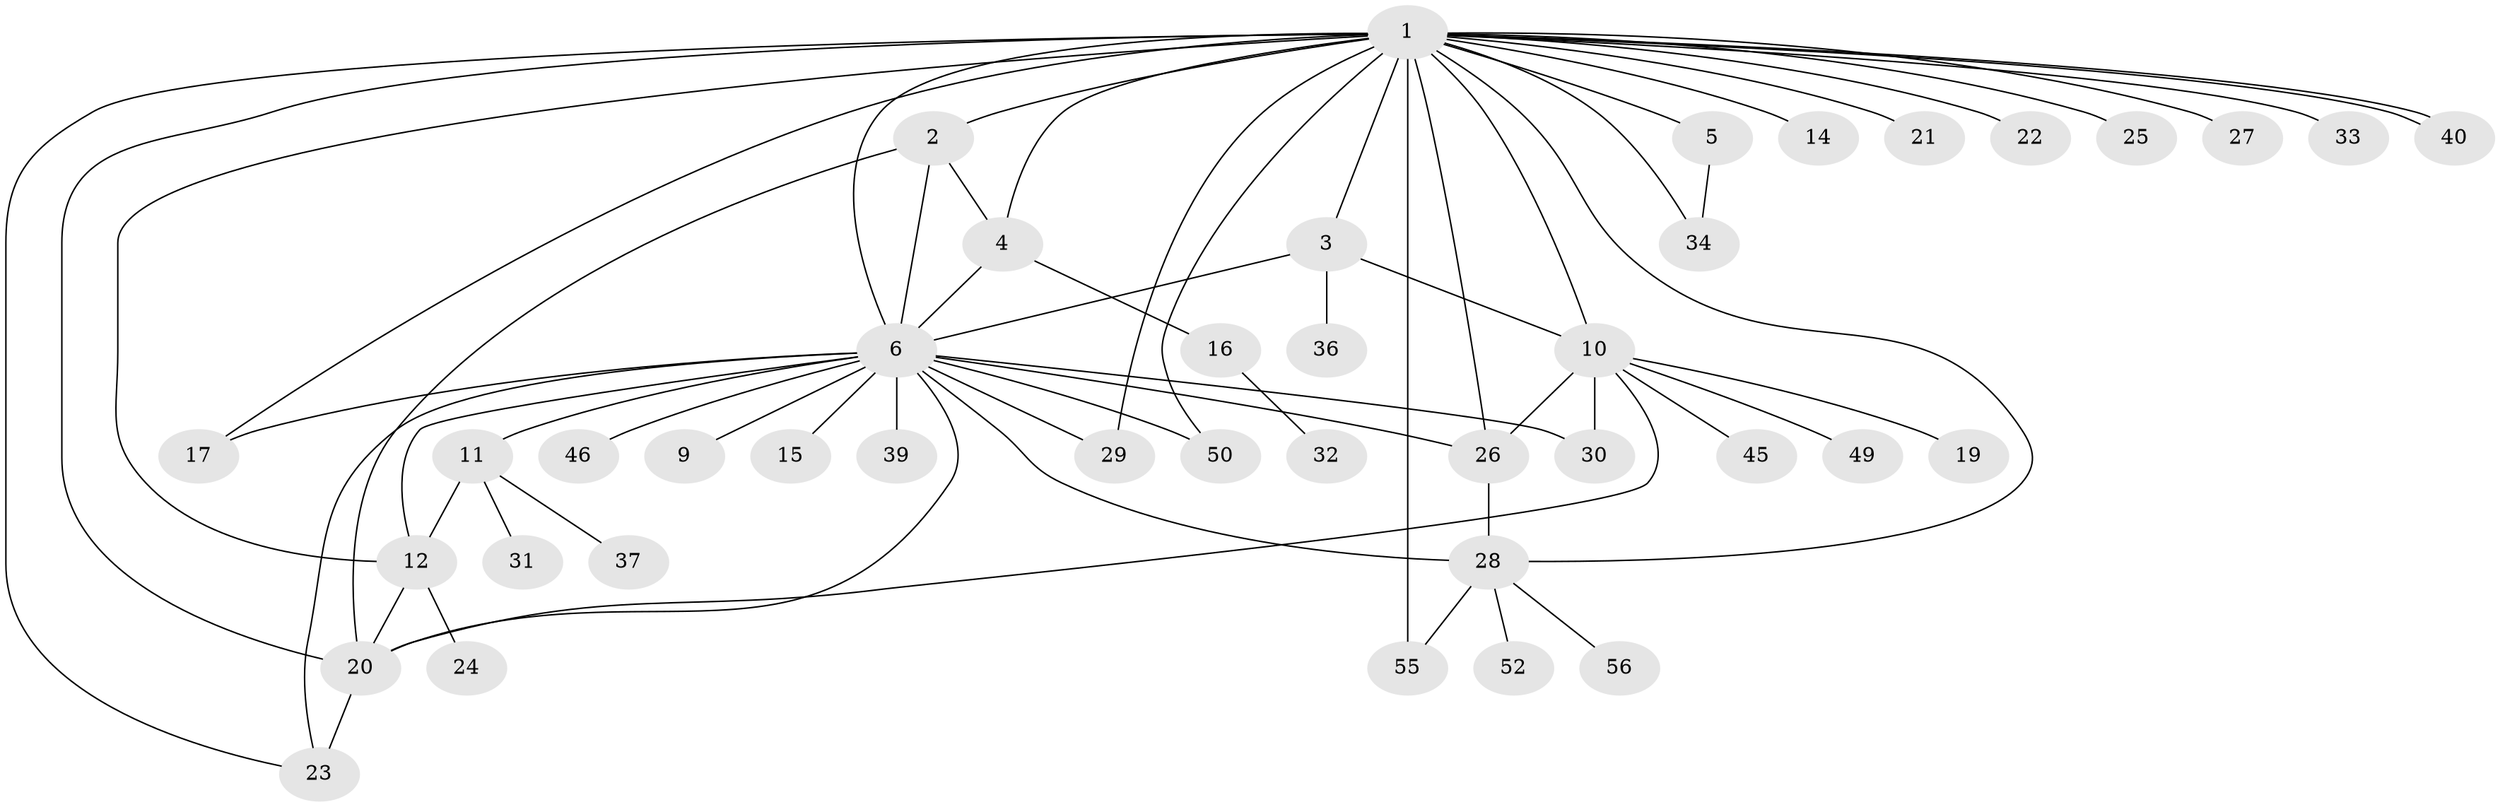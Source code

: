 // original degree distribution, {20: 0.017857142857142856, 4: 0.10714285714285714, 5: 0.07142857142857142, 2: 0.19642857142857142, 11: 0.017857142857142856, 12: 0.017857142857142856, 9: 0.017857142857142856, 6: 0.017857142857142856, 1: 0.4107142857142857, 3: 0.10714285714285714, 7: 0.017857142857142856}
// Generated by graph-tools (version 1.1) at 2025/11/02/27/25 16:11:10]
// undirected, 41 vertices, 64 edges
graph export_dot {
graph [start="1"]
  node [color=gray90,style=filled];
  1 [super="+8"];
  2 [super="+42"];
  3 [super="+18"];
  4;
  5;
  6 [super="+7"];
  9 [super="+13"];
  10 [super="+41"];
  11 [super="+47"];
  12 [super="+43"];
  14;
  15;
  16 [super="+54"];
  17 [super="+35"];
  19;
  20 [super="+38"];
  21;
  22;
  23 [super="+44"];
  24;
  25;
  26;
  27;
  28 [super="+51"];
  29;
  30;
  31;
  32;
  33;
  34 [super="+48"];
  36;
  37 [super="+53"];
  39;
  40;
  45;
  46;
  49;
  50;
  52;
  55;
  56;
  1 -- 2;
  1 -- 3 [weight=2];
  1 -- 4;
  1 -- 5;
  1 -- 6 [weight=2];
  1 -- 20 [weight=2];
  1 -- 21;
  1 -- 23;
  1 -- 25;
  1 -- 26;
  1 -- 27;
  1 -- 29;
  1 -- 33;
  1 -- 34;
  1 -- 40;
  1 -- 40;
  1 -- 55;
  1 -- 12;
  1 -- 14;
  1 -- 50;
  1 -- 22;
  1 -- 28;
  1 -- 10;
  1 -- 17;
  2 -- 6;
  2 -- 20;
  2 -- 4;
  3 -- 10 [weight=2];
  3 -- 6;
  3 -- 36;
  4 -- 6;
  4 -- 16;
  5 -- 34;
  6 -- 9;
  6 -- 15;
  6 -- 20;
  6 -- 23;
  6 -- 29;
  6 -- 39;
  6 -- 11;
  6 -- 12;
  6 -- 46;
  6 -- 17;
  6 -- 50;
  6 -- 26;
  6 -- 28;
  6 -- 30;
  10 -- 19;
  10 -- 30;
  10 -- 45;
  10 -- 49;
  10 -- 26;
  10 -- 20;
  11 -- 31;
  11 -- 37;
  11 -- 12;
  12 -- 24;
  12 -- 20;
  16 -- 32;
  20 -- 23 [weight=2];
  26 -- 28;
  28 -- 52;
  28 -- 55 [weight=2];
  28 -- 56;
}
